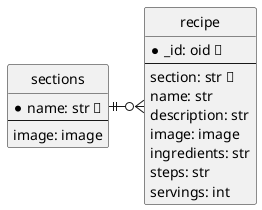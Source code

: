 @startuml erd
' https://plantuml.com/ie-diagram
skinparam backgroundColor #FFFFFF
' skinparam handwritten true
hide circle
skinparam linetype ortho

!$comments=%false()

entity "sections" as se {
    *name: str 🔑
    ---
    image: image
}

entity "recipe" as re {
    *_id: oid 🔑
    ---
    section: str 🔑
    name: str
    description: str
    image: image
    ingredients: str
    steps: str
    servings: int
}

se ||-ri-o{ re

@enduml